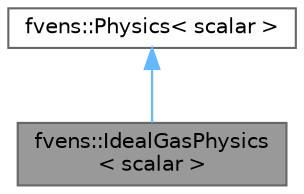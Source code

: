 digraph "fvens::IdealGasPhysics&lt; scalar &gt;"
{
 // LATEX_PDF_SIZE
  bgcolor="transparent";
  edge [fontname=Helvetica,fontsize=10,labelfontname=Helvetica,labelfontsize=10];
  node [fontname=Helvetica,fontsize=10,shape=box,height=0.2,width=0.4];
  Node1 [id="Node000001",label="fvens::IdealGasPhysics\l\< scalar \>",height=0.2,width=0.4,color="gray40", fillcolor="grey60", style="filled", fontcolor="black",tooltip="Flow-physics-related computation for single-phase ideal gas."];
  Node2 -> Node1 [id="edge1_Node000001_Node000002",dir="back",color="steelblue1",style="solid",tooltip=" "];
  Node2 [id="Node000002",label="fvens::Physics\< scalar \>",height=0.2,width=0.4,color="gray40", fillcolor="white", style="filled",URL="$classfvens_1_1Physics.html",tooltip="Abstract class providing analytical fluxes and their Jacobians etc."];
}

